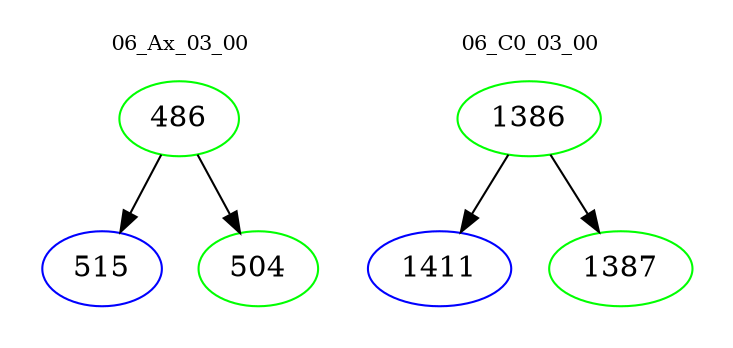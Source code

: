 digraph{
subgraph cluster_0 {
color = white
label = "06_Ax_03_00";
fontsize=10;
T0_486 [label="486", color="green"]
T0_486 -> T0_515 [color="black"]
T0_515 [label="515", color="blue"]
T0_486 -> T0_504 [color="black"]
T0_504 [label="504", color="green"]
}
subgraph cluster_1 {
color = white
label = "06_C0_03_00";
fontsize=10;
T1_1386 [label="1386", color="green"]
T1_1386 -> T1_1411 [color="black"]
T1_1411 [label="1411", color="blue"]
T1_1386 -> T1_1387 [color="black"]
T1_1387 [label="1387", color="green"]
}
}
